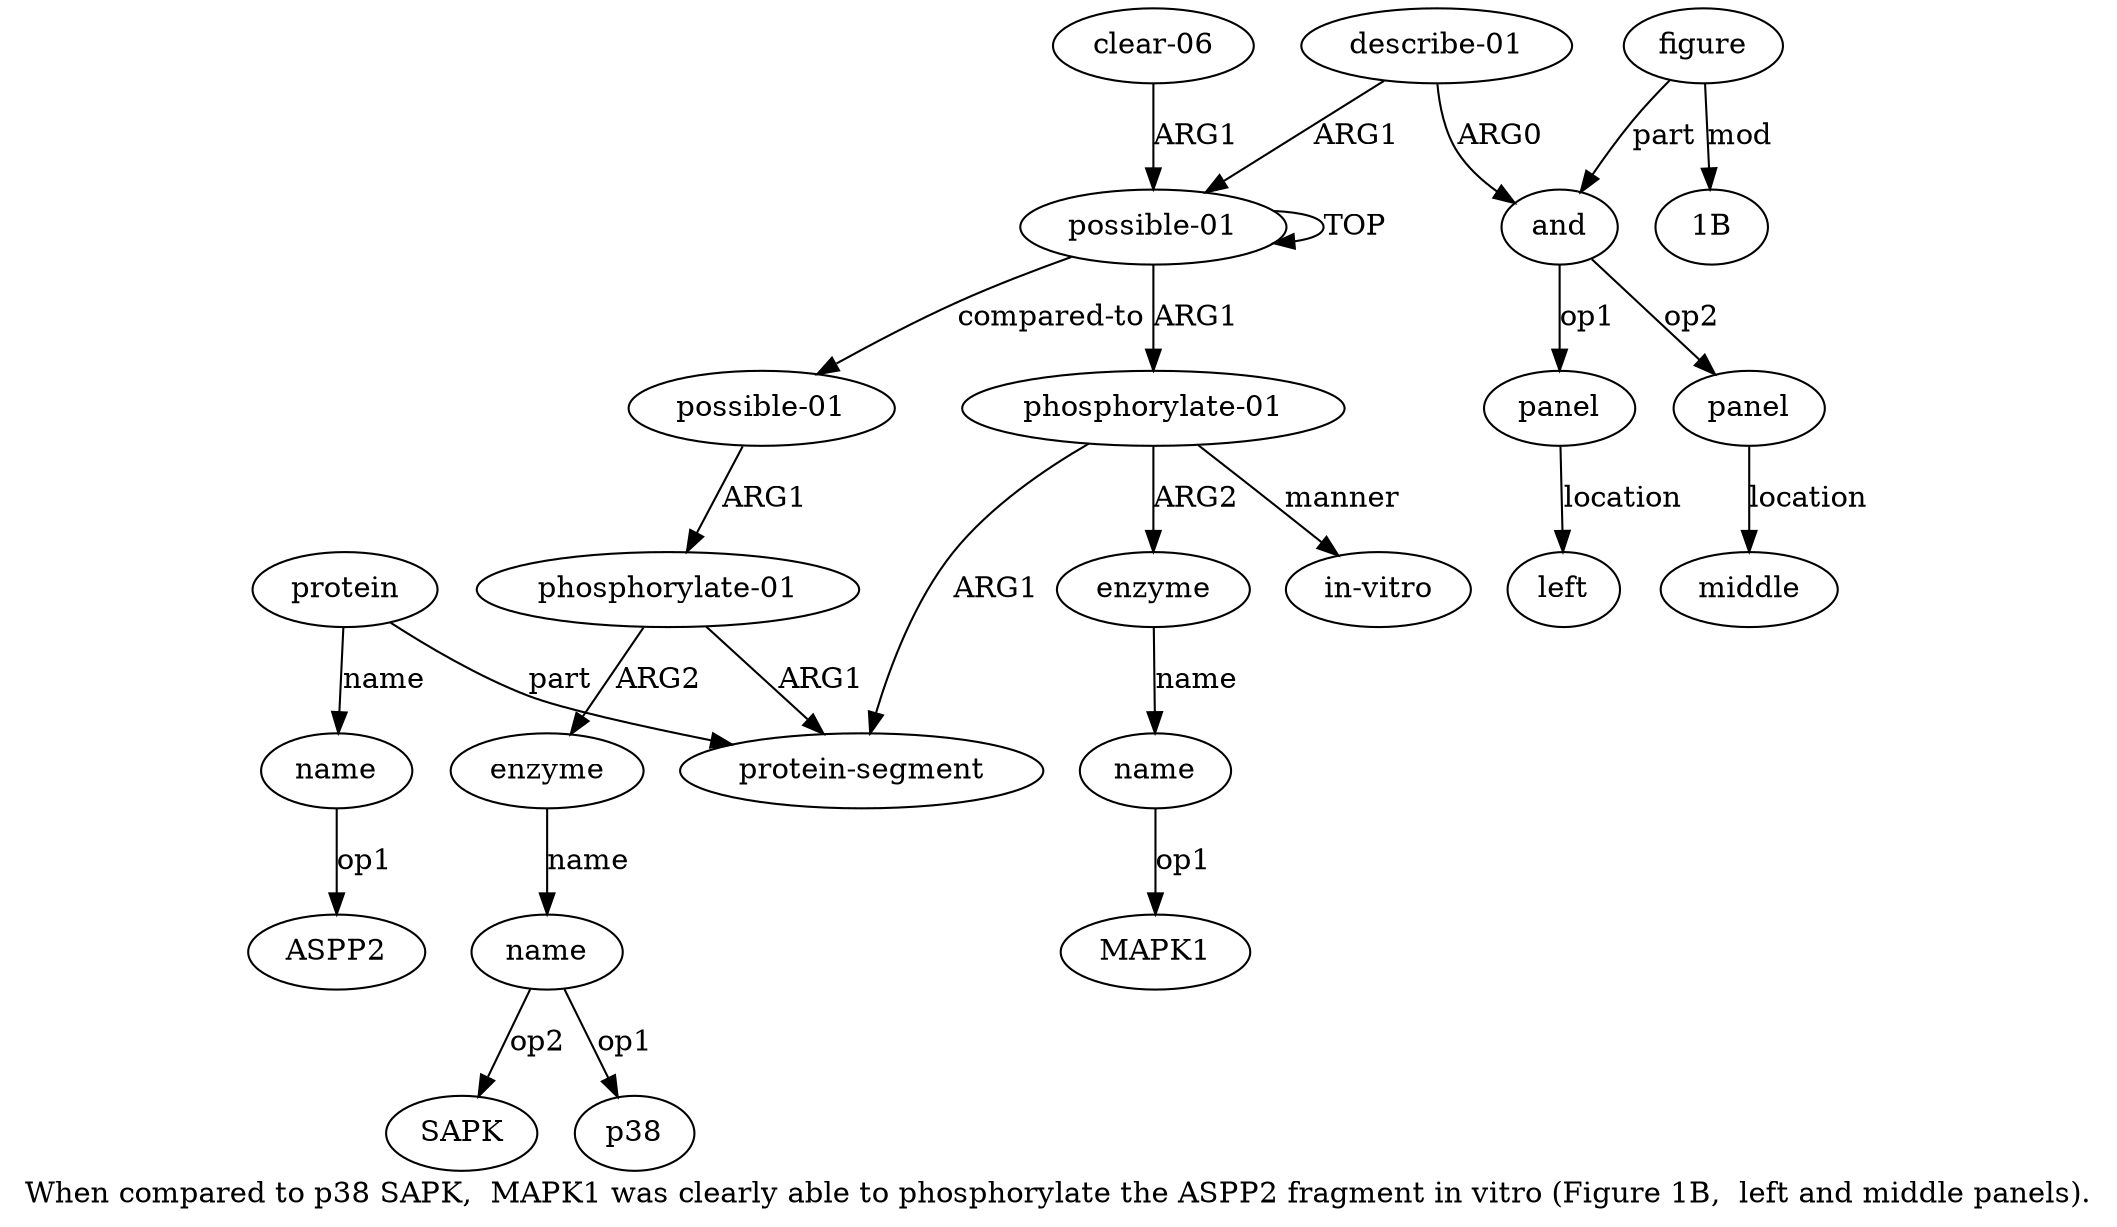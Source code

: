 digraph  {
	graph [label="When compared to p38 SAPK,  MAPK1 was clearly able to phosphorylate the ASPP2 fragment in vitro (Figure 1B,  left and middle panels)\
."];
	node [label="\N"];
	"a5 ASPP2"	 [color=black,
		gold_ind=-1,
		gold_label=ASPP2,
		label=ASPP2,
		test_ind=-1,
		test_label=ASPP2];
	"a12 SAPK"	 [color=black,
		gold_ind=-1,
		gold_label=SAPK,
		label=SAPK,
		test_ind=-1,
		test_label=SAPK];
	"a7 MAPK1"	 [color=black,
		gold_ind=-1,
		gold_label=MAPK1,
		label=MAPK1,
		test_ind=-1,
		test_label=MAPK1];
	"a19 1B"	 [color=black,
		gold_ind=-1,
		gold_label="1B",
		label="1B",
		test_ind=-1,
		test_label="1B"];
	a15	 [color=black,
		gold_ind=15,
		gold_label=panel,
		label=panel,
		test_ind=15,
		test_label=panel];
	a16	 [color=black,
		gold_ind=16,
		gold_label=left,
		label=left,
		test_ind=16,
		test_label=left];
	a15 -> a16 [key=0,
	color=black,
	gold_label=location,
	label=location,
	test_label=location];
a14 [color=black,
	gold_ind=14,
	gold_label=and,
	label=and,
	test_ind=14,
	test_label=and];
a14 -> a15 [key=0,
color=black,
gold_label=op1,
label=op1,
test_label=op1];
a17 [color=black,
gold_ind=17,
gold_label=panel,
label=panel,
test_ind=17,
test_label=panel];
a14 -> a17 [key=0,
color=black,
gold_label=op2,
label=op2,
test_label=op2];
a18 [color=black,
gold_ind=18,
gold_label=middle,
label=middle,
test_ind=18,
test_label=middle];
a17 -> a18 [key=0,
color=black,
gold_label=location,
label=location,
test_label=location];
a11 [color=black,
gold_ind=11,
gold_label=enzyme,
label=enzyme,
test_ind=11,
test_label=enzyme];
a12 [color=black,
gold_ind=12,
gold_label=name,
label=name,
test_ind=12,
test_label=name];
a11 -> a12 [key=0,
color=black,
gold_label=name,
label=name,
test_label=name];
a10 [color=black,
gold_ind=10,
gold_label="phosphorylate-01",
label="phosphorylate-01",
test_ind=10,
test_label="phosphorylate-01"];
a10 -> a11 [key=0,
color=black,
gold_label=ARG2,
label=ARG2,
test_label=ARG2];
a3 [color=black,
gold_ind=3,
gold_label="protein-segment",
label="protein-segment",
test_ind=3,
test_label="protein-segment"];
a10 -> a3 [key=0,
color=black,
gold_label=ARG1,
label=ARG1,
test_label=ARG1];
a13 [color=black,
gold_ind=13,
gold_label="describe-01",
label="describe-01",
test_ind=13,
test_label="describe-01"];
a13 -> a14 [key=0,
color=black,
gold_label=ARG0,
label=ARG0,
test_label=ARG0];
a0 [color=black,
gold_ind=0,
gold_label="possible-01",
label="possible-01",
test_ind=0,
test_label="possible-01"];
a13 -> a0 [key=0,
color=black,
gold_label=ARG1,
label=ARG1,
test_label=ARG1];
a12 -> "a12 SAPK" [key=0,
color=black,
gold_label=op2,
label=op2,
test_label=op2];
"a12 p38" [color=black,
gold_ind=-1,
gold_label=p38,
label=p38,
test_ind=-1,
test_label=p38];
a12 -> "a12 p38" [key=0,
color=black,
gold_label=op1,
label=op1,
test_label=op1];
a19 [color=black,
gold_ind=19,
gold_label=figure,
label=figure,
test_ind=19,
test_label=figure];
a19 -> "a19 1B" [key=0,
color=black,
gold_label=mod,
label=mod,
test_label=mod];
a19 -> a14 [key=0,
color=black,
gold_label=part,
label=part,
test_label=part];
a1 [color=black,
gold_ind=1,
gold_label="clear-06",
label="clear-06",
test_ind=1,
test_label="clear-06"];
a1 -> a0 [key=0,
color=black,
gold_label=ARG1,
label=ARG1,
test_label=ARG1];
a0 -> a0 [key=0,
color=black,
gold_label=TOP,
label=TOP,
test_label=TOP];
a2 [color=black,
gold_ind=2,
gold_label="phosphorylate-01",
label="phosphorylate-01",
test_ind=2,
test_label="phosphorylate-01"];
a0 -> a2 [key=0,
color=black,
gold_label=ARG1,
label=ARG1,
test_label=ARG1];
a9 [color=black,
gold_ind=9,
gold_label="possible-01",
label="possible-01",
test_ind=9,
test_label="possible-01"];
a0 -> a9 [key=0,
color=black,
gold_label="compared-to",
label="compared-to",
test_label="compared-to"];
a2 -> a3 [key=0,
color=black,
gold_label=ARG1,
label=ARG1,
test_label=ARG1];
a6 [color=black,
gold_ind=6,
gold_label=enzyme,
label=enzyme,
test_ind=6,
test_label=enzyme];
a2 -> a6 [key=0,
color=black,
gold_label=ARG2,
label=ARG2,
test_label=ARG2];
a8 [color=black,
gold_ind=8,
gold_label="in-vitro",
label="in-vitro",
test_ind=8,
test_label="in-vitro"];
a2 -> a8 [key=0,
color=black,
gold_label=manner,
label=manner,
test_label=manner];
a5 [color=black,
gold_ind=5,
gold_label=name,
label=name,
test_ind=5,
test_label=name];
a5 -> "a5 ASPP2" [key=0,
color=black,
gold_label=op1,
label=op1,
test_label=op1];
a4 [color=black,
gold_ind=4,
gold_label=protein,
label=protein,
test_ind=4,
test_label=protein];
a4 -> a3 [key=0,
color=black,
gold_label=part,
label=part,
test_label=part];
a4 -> a5 [key=0,
color=black,
gold_label=name,
label=name,
test_label=name];
a7 [color=black,
gold_ind=7,
gold_label=name,
label=name,
test_ind=7,
test_label=name];
a7 -> "a7 MAPK1" [key=0,
color=black,
gold_label=op1,
label=op1,
test_label=op1];
a6 -> a7 [key=0,
color=black,
gold_label=name,
label=name,
test_label=name];
a9 -> a10 [key=0,
color=black,
gold_label=ARG1,
label=ARG1,
test_label=ARG1];
}
